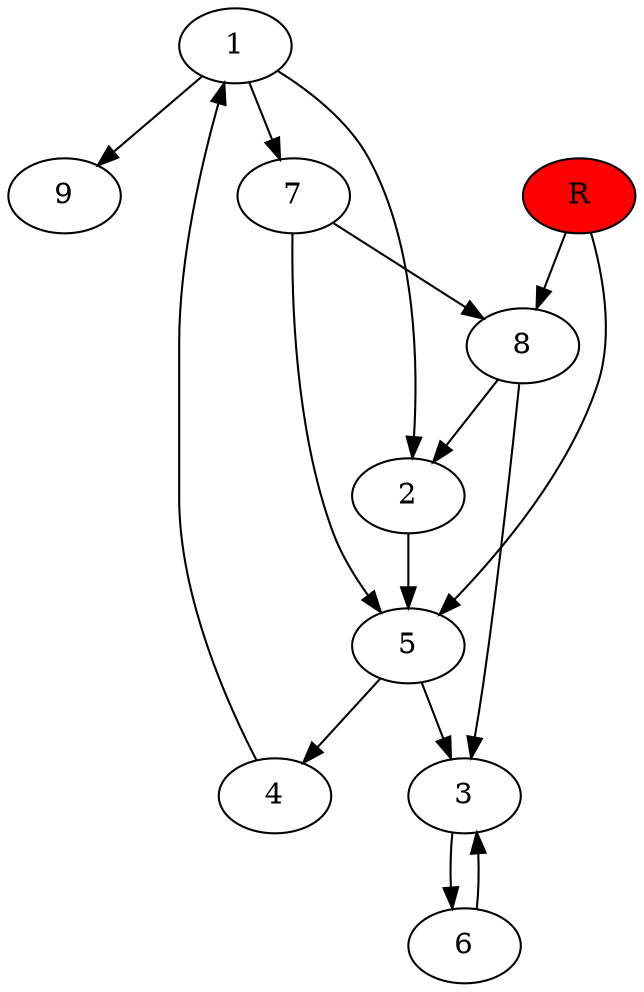 digraph prb25453 {
	1
	2
	3
	4
	5
	6
	7
	8
	R [fillcolor="#ff0000" style=filled]
	1 -> 2
	1 -> 7
	1 -> 9
	2 -> 5
	3 -> 6
	4 -> 1
	5 -> 3
	5 -> 4
	6 -> 3
	7 -> 5
	7 -> 8
	8 -> 2
	8 -> 3
	R -> 5
	R -> 8
}

